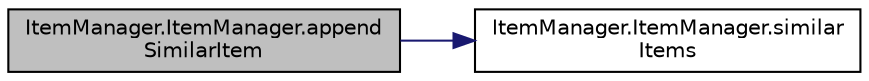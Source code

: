 digraph "ItemManager.ItemManager.appendSimilarItem"
{
 // LATEX_PDF_SIZE
  edge [fontname="Helvetica",fontsize="10",labelfontname="Helvetica",labelfontsize="10"];
  node [fontname="Helvetica",fontsize="10",shape=record];
  rankdir="LR";
  Node1 [label="ItemManager.ItemManager.append\lSimilarItem",height=0.2,width=0.4,color="black", fillcolor="grey75", style="filled", fontcolor="black",tooltip=" "];
  Node1 -> Node2 [color="midnightblue",fontsize="10",style="solid",fontname="Helvetica"];
  Node2 [label="ItemManager.ItemManager.similar\lItems",height=0.2,width=0.4,color="black", fillcolor="white", style="filled",URL="$class_item_manager_1_1_item_manager.html#aaa4945927d53d33f6d682ee15f355336",tooltip=" "];
}
